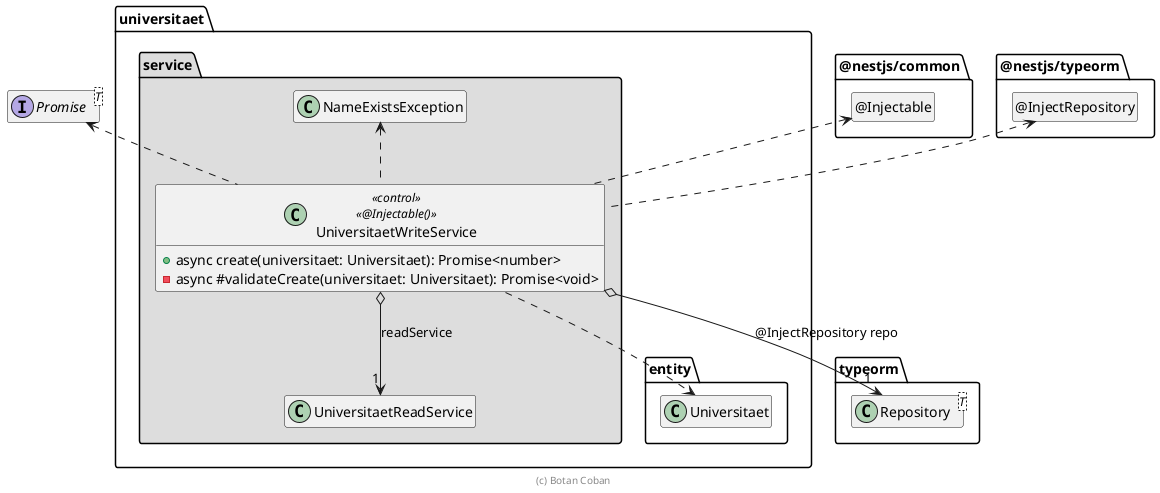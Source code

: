 ' Copyright (C) 2019 - present Juergen Zimmermann, Hochschule Karlsruhe
' Copyright (C) 2019 - present Botan Coban
'
' This program is free software: you can redistribute it and/or modify
' it under the terms of the GNU General Public License as published by
' the Free Software Foundation, either version 3 of the License, or
' (at your option) any later version.
'
' This program is distributed in the hope that it will be useful,
' but WITHOUT ANY WARRANTY; without even the implied warranty of
' MERCHANTABILITY or FITNESS FOR A PARTICULAR PURPOSE.  See the
' GNU General Public License for more details.
'
' You should have received a copy of the GNU General Public License
' along with this program.  If not, see <https://www.gnu.org/licenses/>.

' Preview durch <Alt>d

@startuml Anwendungskern

interface Promise<T>

package @nestjs/common {
  class "@Injectable" as Injectable
  hide Injectable circle
}

package typeorm {
  class Repository<T>
}

package @nestjs/typeorm {
  class "@InjectRepository" as InjectRepository
  hide InjectRepository circle
}

package universitaet {
  package entity {
    class Universitaet
  }

  package service #DDDDDD {
    class NameExistsException

    class UniversitaetWriteService << control >> <<@Injectable()>> {
      + async create(universitaet: Universitaet): Promise<number>
      - async #validateCreate(universitaet: Universitaet): Promise<void>
    }

    UniversitaetWriteService o--> "1" Repository: @InjectRepository repo
    UniversitaetWriteService o--> "1" UniversitaetReadService : readService

    UniversitaetWriteService .up.> Injectable
    UniversitaetWriteService .up.> InjectRepository
    UniversitaetWriteService .up.> Promise
    UniversitaetWriteService ..> Universitaet
    UniversitaetWriteService .up.> NameExistsException
  }
}

hide empty members

footer (c) Botan Coban

@enduml
